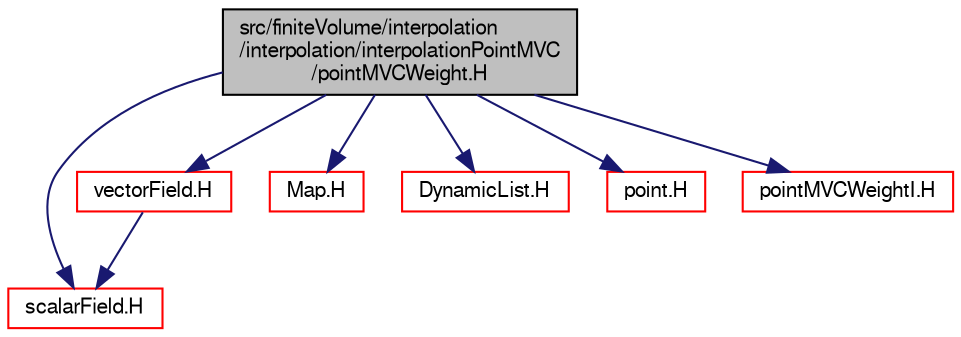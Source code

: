 digraph "src/finiteVolume/interpolation/interpolation/interpolationPointMVC/pointMVCWeight.H"
{
  bgcolor="transparent";
  edge [fontname="FreeSans",fontsize="10",labelfontname="FreeSans",labelfontsize="10"];
  node [fontname="FreeSans",fontsize="10",shape=record];
  Node0 [label="src/finiteVolume/interpolation\l/interpolation/interpolationPointMVC\l/pointMVCWeight.H",height=0.2,width=0.4,color="black", fillcolor="grey75", style="filled", fontcolor="black"];
  Node0 -> Node1 [color="midnightblue",fontsize="10",style="solid",fontname="FreeSans"];
  Node1 [label="scalarField.H",height=0.2,width=0.4,color="red",URL="$a09656.html"];
  Node0 -> Node81 [color="midnightblue",fontsize="10",style="solid",fontname="FreeSans"];
  Node81 [label="vectorField.H",height=0.2,width=0.4,color="red",URL="$a09782.html"];
  Node81 -> Node1 [color="midnightblue",fontsize="10",style="solid",fontname="FreeSans"];
  Node0 -> Node86 [color="midnightblue",fontsize="10",style="solid",fontname="FreeSans"];
  Node86 [label="Map.H",height=0.2,width=0.4,color="red",URL="$a08489.html"];
  Node0 -> Node62 [color="midnightblue",fontsize="10",style="solid",fontname="FreeSans"];
  Node62 [label="DynamicList.H",height=0.2,width=0.4,color="red",URL="$a08633.html"];
  Node0 -> Node87 [color="midnightblue",fontsize="10",style="solid",fontname="FreeSans"];
  Node87 [label="point.H",height=0.2,width=0.4,color="red",URL="$a12059.html"];
  Node0 -> Node88 [color="midnightblue",fontsize="10",style="solid",fontname="FreeSans"];
  Node88 [label="pointMVCWeightI.H",height=0.2,width=0.4,color="red",URL="$a03860.html"];
}
